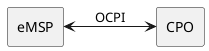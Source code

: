 @startuml

skinparam rectangle {
	roundCorner 8
}

left to right direction

agent eMSP
agent CPO

eMSP <--> CPO: OCPI

@enduml